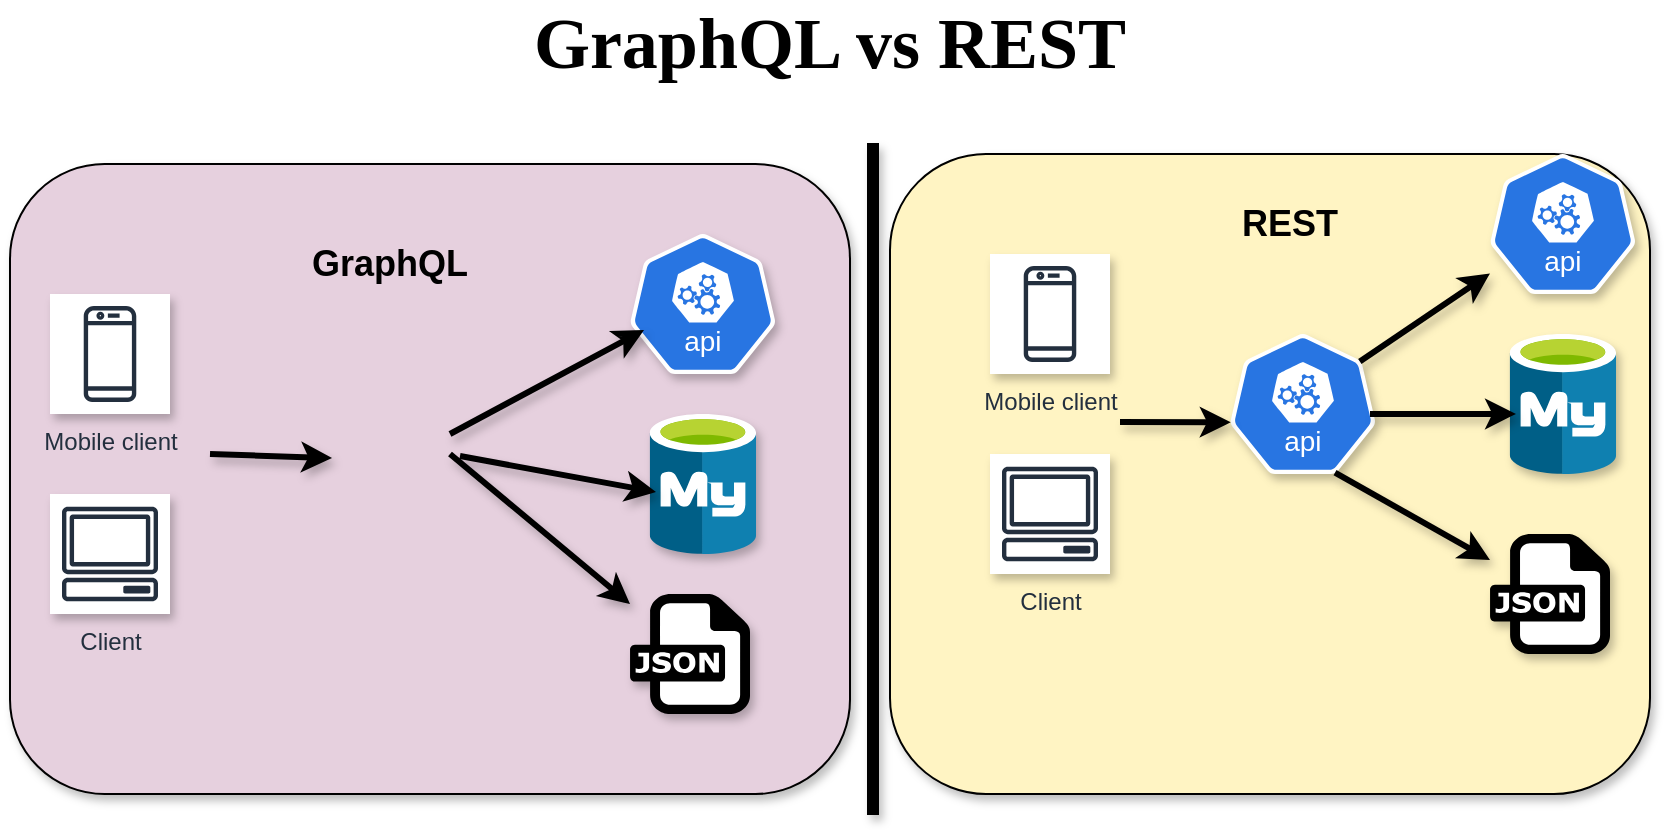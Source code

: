 <mxfile version="27.1.4">
  <diagram name="Page-1" id="fw77OP4jHFo_NsbE4y1-">
    <mxGraphModel dx="872" dy="465" grid="1" gridSize="10" guides="1" tooltips="1" connect="1" arrows="1" fold="1" page="1" pageScale="1" pageWidth="850" pageHeight="1100" math="0" shadow="0">
      <root>
        <mxCell id="0" />
        <mxCell id="1" parent="0" />
        <mxCell id="l7pPDtF0pk_3CXVqEelg-20" value="" style="rounded=1;whiteSpace=wrap;html=1;shadow=1;fillColor=#FFF4C3;" vertex="1" parent="1">
          <mxGeometry x="455" y="80" width="380" height="320" as="geometry" />
        </mxCell>
        <mxCell id="l7pPDtF0pk_3CXVqEelg-19" value="" style="rounded=1;whiteSpace=wrap;html=1;shadow=1;fillColor=#E6D0DE;" vertex="1" parent="1">
          <mxGeometry x="15" y="85" width="420" height="315" as="geometry" />
        </mxCell>
        <mxCell id="l7pPDtF0pk_3CXVqEelg-1" value="" style="shape=image;html=1;verticalAlign=top;verticalLabelPosition=bottom;labelBackgroundColor=#ffffff;imageAspect=0;aspect=fixed;image=https://cdn3.iconfinder.com/data/icons/brands-pack/240/graphql-128.png;shadow=1;" vertex="1" parent="1">
          <mxGeometry x="175" y="190" width="68" height="68" as="geometry" />
        </mxCell>
        <mxCell id="l7pPDtF0pk_3CXVqEelg-2" value="Mobile client" style="sketch=0;outlineConnect=0;fontColor=#232F3E;gradientColor=none;strokeColor=#232F3E;fillColor=#ffffff;dashed=0;verticalLabelPosition=bottom;verticalAlign=top;align=center;html=1;fontSize=12;fontStyle=0;aspect=fixed;shape=mxgraph.aws4.resourceIcon;resIcon=mxgraph.aws4.mobile_client;shadow=1;" vertex="1" parent="1">
          <mxGeometry x="35" y="150" width="60" height="60" as="geometry" />
        </mxCell>
        <mxCell id="l7pPDtF0pk_3CXVqEelg-3" value="Client" style="sketch=0;outlineConnect=0;fontColor=#232F3E;gradientColor=none;strokeColor=#232F3E;fillColor=#ffffff;dashed=0;verticalLabelPosition=bottom;verticalAlign=top;align=center;html=1;fontSize=12;fontStyle=0;aspect=fixed;shape=mxgraph.aws4.resourceIcon;resIcon=mxgraph.aws4.client;shadow=1;" vertex="1" parent="1">
          <mxGeometry x="35" y="250" width="60" height="60" as="geometry" />
        </mxCell>
        <mxCell id="l7pPDtF0pk_3CXVqEelg-5" value="" style="image;sketch=0;aspect=fixed;html=1;points=[];align=center;fontSize=12;image=img/lib/mscae/Azure_Database_for_MySQL_servers.svg;shadow=1;" vertex="1" parent="1">
          <mxGeometry x="334.86" y="210" width="53.2" height="70" as="geometry" />
        </mxCell>
        <mxCell id="l7pPDtF0pk_3CXVqEelg-6" value="" style="aspect=fixed;sketch=0;html=1;dashed=0;whitespace=wrap;verticalLabelPosition=bottom;verticalAlign=top;fillColor=#2875E2;strokeColor=#ffffff;points=[[0.005,0.63,0],[0.1,0.2,0],[0.9,0.2,0],[0.5,0,0],[0.995,0.63,0],[0.72,0.99,0],[0.5,1,0],[0.28,0.99,0]];shape=mxgraph.kubernetes.icon2;kubernetesLabel=1;prIcon=api;shadow=1;" vertex="1" parent="1">
          <mxGeometry x="625" y="170" width="72.92" height="70" as="geometry" />
        </mxCell>
        <mxCell id="l7pPDtF0pk_3CXVqEelg-7" value="&lt;span style=&quot;font-size: 18px;&quot;&gt;&lt;b&gt;GraphQL&lt;/b&gt;&lt;/span&gt;" style="text;html=1;align=center;verticalAlign=middle;whiteSpace=wrap;rounded=0;shadow=1;" vertex="1" parent="1">
          <mxGeometry x="175" y="120" width="60" height="30" as="geometry" />
        </mxCell>
        <mxCell id="l7pPDtF0pk_3CXVqEelg-8" value="&lt;span style=&quot;font-size: 18px;&quot;&gt;&lt;b&gt;REST&lt;/b&gt;&lt;/span&gt;" style="text;html=1;align=center;verticalAlign=middle;whiteSpace=wrap;rounded=0;shadow=1;" vertex="1" parent="1">
          <mxGeometry x="625" y="100" width="60" height="30" as="geometry" />
        </mxCell>
        <mxCell id="l7pPDtF0pk_3CXVqEelg-9" value="" style="aspect=fixed;sketch=0;html=1;dashed=0;whitespace=wrap;verticalLabelPosition=bottom;verticalAlign=top;fillColor=#2875E2;strokeColor=#ffffff;points=[[0.005,0.63,0],[0.1,0.2,0],[0.9,0.2,0],[0.5,0,0],[0.995,0.63,0],[0.72,0.99,0],[0.5,1,0],[0.28,0.99,0]];shape=mxgraph.kubernetes.icon2;kubernetesLabel=1;prIcon=api;shadow=1;" vertex="1" parent="1">
          <mxGeometry x="325" y="120" width="72.92" height="70" as="geometry" />
        </mxCell>
        <mxCell id="l7pPDtF0pk_3CXVqEelg-10" value="" style="dashed=0;outlineConnect=0;html=1;align=center;labelPosition=center;verticalLabelPosition=bottom;verticalAlign=top;shape=mxgraph.weblogos.json;shadow=1;" vertex="1" parent="1">
          <mxGeometry x="325" y="300" width="60" height="60" as="geometry" />
        </mxCell>
        <mxCell id="l7pPDtF0pk_3CXVqEelg-13" value="Mobile client" style="sketch=0;outlineConnect=0;fontColor=#232F3E;gradientColor=none;strokeColor=#232F3E;fillColor=#ffffff;dashed=0;verticalLabelPosition=bottom;verticalAlign=top;align=center;html=1;fontSize=12;fontStyle=0;aspect=fixed;shape=mxgraph.aws4.resourceIcon;resIcon=mxgraph.aws4.mobile_client;shadow=1;" vertex="1" parent="1">
          <mxGeometry x="505" y="130" width="60" height="60" as="geometry" />
        </mxCell>
        <mxCell id="l7pPDtF0pk_3CXVqEelg-14" value="Client" style="sketch=0;outlineConnect=0;fontColor=#232F3E;gradientColor=none;strokeColor=#232F3E;fillColor=#ffffff;dashed=0;verticalLabelPosition=bottom;verticalAlign=top;align=center;html=1;fontSize=12;fontStyle=0;aspect=fixed;shape=mxgraph.aws4.resourceIcon;resIcon=mxgraph.aws4.client;shadow=1;" vertex="1" parent="1">
          <mxGeometry x="505" y="230" width="60" height="60" as="geometry" />
        </mxCell>
        <mxCell id="l7pPDtF0pk_3CXVqEelg-16" value="" style="image;sketch=0;aspect=fixed;html=1;points=[];align=center;fontSize=12;image=img/lib/mscae/Azure_Database_for_MySQL_servers.svg;shadow=1;" vertex="1" parent="1">
          <mxGeometry x="764.86" y="170" width="53.2" height="70" as="geometry" />
        </mxCell>
        <mxCell id="l7pPDtF0pk_3CXVqEelg-17" value="" style="aspect=fixed;sketch=0;html=1;dashed=0;whitespace=wrap;verticalLabelPosition=bottom;verticalAlign=top;fillColor=#2875E2;strokeColor=#ffffff;points=[[0.005,0.63,0],[0.1,0.2,0],[0.9,0.2,0],[0.5,0,0],[0.995,0.63,0],[0.72,0.99,0],[0.5,1,0],[0.28,0.99,0]];shape=mxgraph.kubernetes.icon2;kubernetesLabel=1;prIcon=api;shadow=1;" vertex="1" parent="1">
          <mxGeometry x="755" y="80" width="72.92" height="70" as="geometry" />
        </mxCell>
        <mxCell id="l7pPDtF0pk_3CXVqEelg-18" value="" style="dashed=0;outlineConnect=0;html=1;align=center;labelPosition=center;verticalLabelPosition=bottom;verticalAlign=top;shape=mxgraph.weblogos.json;shadow=1;" vertex="1" parent="1">
          <mxGeometry x="755" y="270" width="60" height="60" as="geometry" />
        </mxCell>
        <mxCell id="l7pPDtF0pk_3CXVqEelg-22" value="" style="endArrow=classic;html=1;rounded=0;entryX=0.015;entryY=0.618;entryDx=0;entryDy=0;entryPerimeter=0;shadow=1;strokeWidth=3;" edge="1" parent="1" target="l7pPDtF0pk_3CXVqEelg-1">
          <mxGeometry width="50" height="50" relative="1" as="geometry">
            <mxPoint x="115" y="230" as="sourcePoint" />
            <mxPoint x="165" y="180" as="targetPoint" />
          </mxGeometry>
        </mxCell>
        <mxCell id="l7pPDtF0pk_3CXVqEelg-23" value="" style="endArrow=classic;html=1;rounded=0;entryX=0.096;entryY=0.686;entryDx=0;entryDy=0;entryPerimeter=0;shadow=1;strokeWidth=3;" edge="1" parent="1" target="l7pPDtF0pk_3CXVqEelg-9">
          <mxGeometry width="50" height="50" relative="1" as="geometry">
            <mxPoint x="235" y="220" as="sourcePoint" />
            <mxPoint x="285" y="170" as="targetPoint" />
          </mxGeometry>
        </mxCell>
        <mxCell id="l7pPDtF0pk_3CXVqEelg-24" value="" style="endArrow=classic;html=1;rounded=0;entryX=0.059;entryY=0.557;entryDx=0;entryDy=0;entryPerimeter=0;exitX=0.956;exitY=0.603;exitDx=0;exitDy=0;exitPerimeter=0;shadow=1;strokeWidth=3;" edge="1" parent="1" source="l7pPDtF0pk_3CXVqEelg-1" target="l7pPDtF0pk_3CXVqEelg-5">
          <mxGeometry width="50" height="50" relative="1" as="geometry">
            <mxPoint x="235" y="220" as="sourcePoint" />
            <mxPoint x="285" y="170" as="targetPoint" />
          </mxGeometry>
        </mxCell>
        <mxCell id="l7pPDtF0pk_3CXVqEelg-25" value="" style="endArrow=classic;html=1;rounded=0;shadow=1;strokeWidth=3;" edge="1" parent="1" target="l7pPDtF0pk_3CXVqEelg-10">
          <mxGeometry width="50" height="50" relative="1" as="geometry">
            <mxPoint x="235" y="230" as="sourcePoint" />
            <mxPoint x="285" y="180" as="targetPoint" />
          </mxGeometry>
        </mxCell>
        <mxCell id="l7pPDtF0pk_3CXVqEelg-27" value="" style="endArrow=classic;html=1;rounded=0;shadow=1;entryX=0.005;entryY=0.63;entryDx=0;entryDy=0;entryPerimeter=0;strokeWidth=3;" edge="1" parent="1" target="l7pPDtF0pk_3CXVqEelg-6">
          <mxGeometry width="50" height="50" relative="1" as="geometry">
            <mxPoint x="570" y="214" as="sourcePoint" />
            <mxPoint x="625" y="160" as="targetPoint" />
          </mxGeometry>
        </mxCell>
        <mxCell id="l7pPDtF0pk_3CXVqEelg-28" value="" style="endArrow=classic;html=1;rounded=0;shadow=1;strokeWidth=3;" edge="1" parent="1" target="l7pPDtF0pk_3CXVqEelg-17">
          <mxGeometry width="50" height="50" relative="1" as="geometry">
            <mxPoint x="689.92" y="183.767" as="sourcePoint" />
            <mxPoint x="747" y="138" as="targetPoint" />
          </mxGeometry>
        </mxCell>
        <mxCell id="l7pPDtF0pk_3CXVqEelg-29" value="" style="endArrow=classic;html=1;rounded=0;entryX=0.059;entryY=0.571;entryDx=0;entryDy=0;entryPerimeter=0;shadow=1;strokeWidth=3;" edge="1" parent="1" target="l7pPDtF0pk_3CXVqEelg-16">
          <mxGeometry width="50" height="50" relative="1" as="geometry">
            <mxPoint x="695" y="210" as="sourcePoint" />
            <mxPoint x="745" y="160" as="targetPoint" />
          </mxGeometry>
        </mxCell>
        <mxCell id="l7pPDtF0pk_3CXVqEelg-30" value="" style="endArrow=classic;html=1;rounded=0;exitX=0.72;exitY=0.99;exitDx=0;exitDy=0;exitPerimeter=0;shadow=1;strokeWidth=3;" edge="1" parent="1" source="l7pPDtF0pk_3CXVqEelg-6" target="l7pPDtF0pk_3CXVqEelg-18">
          <mxGeometry width="50" height="50" relative="1" as="geometry">
            <mxPoint x="695" y="210" as="sourcePoint" />
            <mxPoint x="745" y="160" as="targetPoint" />
          </mxGeometry>
        </mxCell>
        <mxCell id="l7pPDtF0pk_3CXVqEelg-32" value="&lt;font face=&quot;Comic Sans MS&quot; style=&quot;font-size: 36px;&quot;&gt;&lt;b style=&quot;&quot;&gt;GraphQL vs REST&lt;/b&gt;&lt;/font&gt;" style="text;html=1;align=center;verticalAlign=middle;whiteSpace=wrap;rounded=0;shadow=0;" vertex="1" parent="1">
          <mxGeometry x="175" y="10" width="500" height="30" as="geometry" />
        </mxCell>
        <mxCell id="l7pPDtF0pk_3CXVqEelg-33" value="" style="html=1;points=[];perimeter=orthogonalPerimeter;fillColor=strokeColor;shadow=1;" vertex="1" parent="1">
          <mxGeometry x="444" y="75" width="5" height="335" as="geometry" />
        </mxCell>
      </root>
    </mxGraphModel>
  </diagram>
</mxfile>

